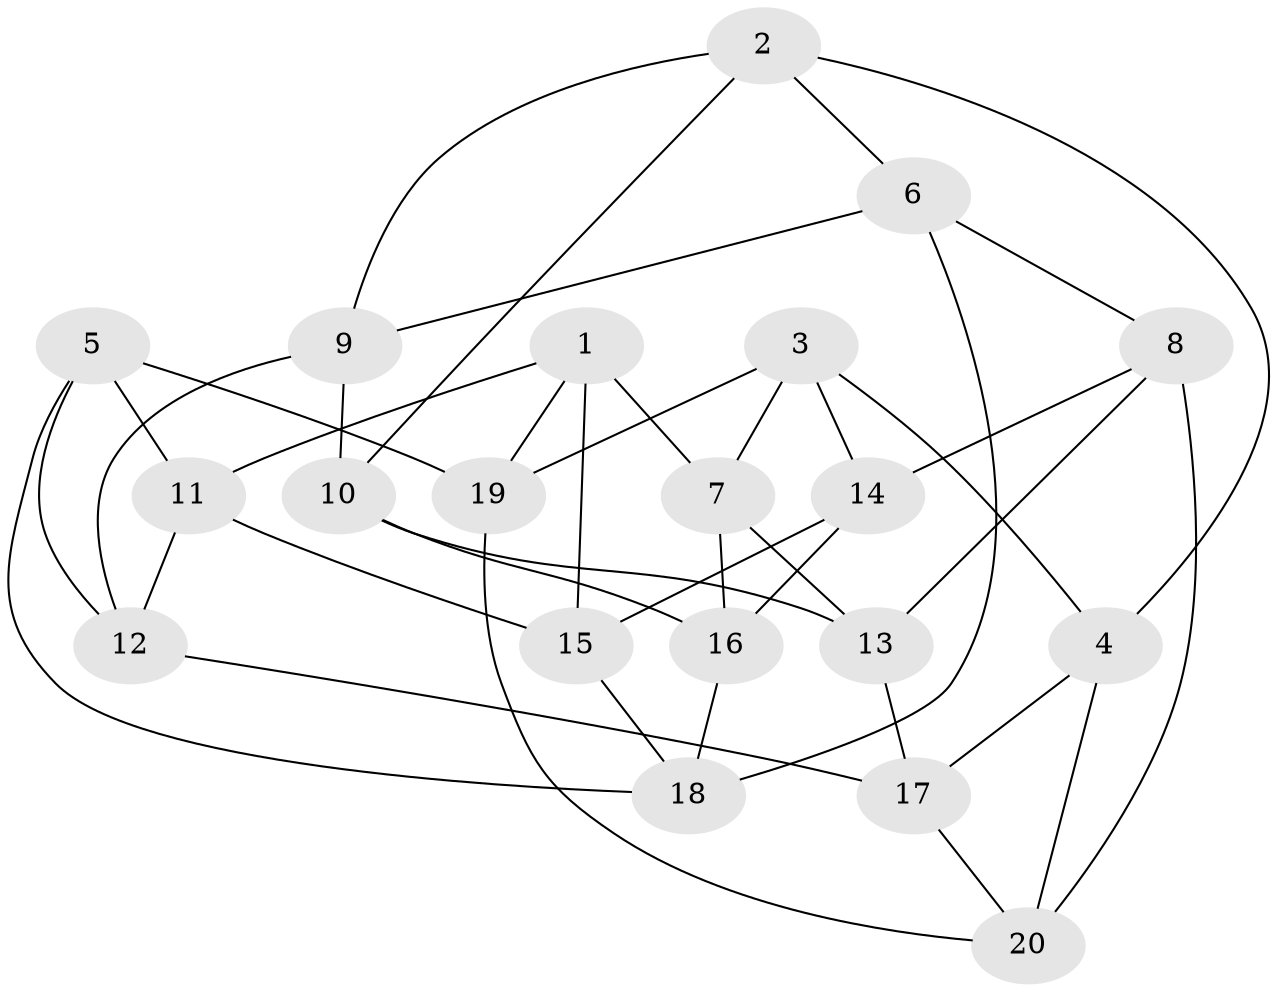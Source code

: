 // Generated by graph-tools (version 1.1) at 2025/46/02/15/25 05:46:28]
// undirected, 20 vertices, 40 edges
graph export_dot {
graph [start="1"]
  node [color=gray90,style=filled];
  1;
  2;
  3;
  4;
  5;
  6;
  7;
  8;
  9;
  10;
  11;
  12;
  13;
  14;
  15;
  16;
  17;
  18;
  19;
  20;
  1 -- 19;
  1 -- 11;
  1 -- 15;
  1 -- 7;
  2 -- 9;
  2 -- 4;
  2 -- 6;
  2 -- 10;
  3 -- 14;
  3 -- 19;
  3 -- 7;
  3 -- 4;
  4 -- 20;
  4 -- 17;
  5 -- 12;
  5 -- 11;
  5 -- 18;
  5 -- 19;
  6 -- 18;
  6 -- 9;
  6 -- 8;
  7 -- 13;
  7 -- 16;
  8 -- 13;
  8 -- 14;
  8 -- 20;
  9 -- 12;
  9 -- 10;
  10 -- 13;
  10 -- 16;
  11 -- 15;
  11 -- 12;
  12 -- 17;
  13 -- 17;
  14 -- 15;
  14 -- 16;
  15 -- 18;
  16 -- 18;
  17 -- 20;
  19 -- 20;
}
